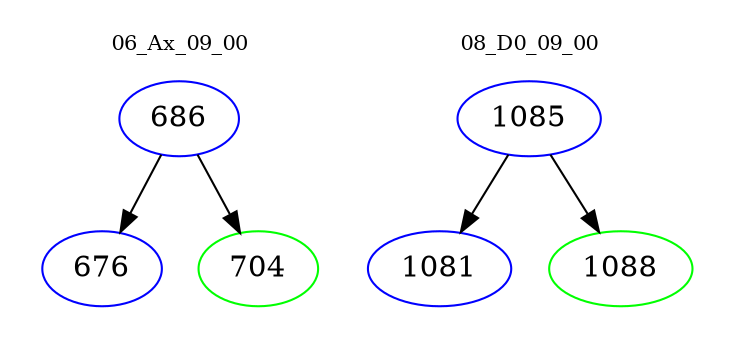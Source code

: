 digraph{
subgraph cluster_0 {
color = white
label = "06_Ax_09_00";
fontsize=10;
T0_686 [label="686", color="blue"]
T0_686 -> T0_676 [color="black"]
T0_676 [label="676", color="blue"]
T0_686 -> T0_704 [color="black"]
T0_704 [label="704", color="green"]
}
subgraph cluster_1 {
color = white
label = "08_D0_09_00";
fontsize=10;
T1_1085 [label="1085", color="blue"]
T1_1085 -> T1_1081 [color="black"]
T1_1081 [label="1081", color="blue"]
T1_1085 -> T1_1088 [color="black"]
T1_1088 [label="1088", color="green"]
}
}
